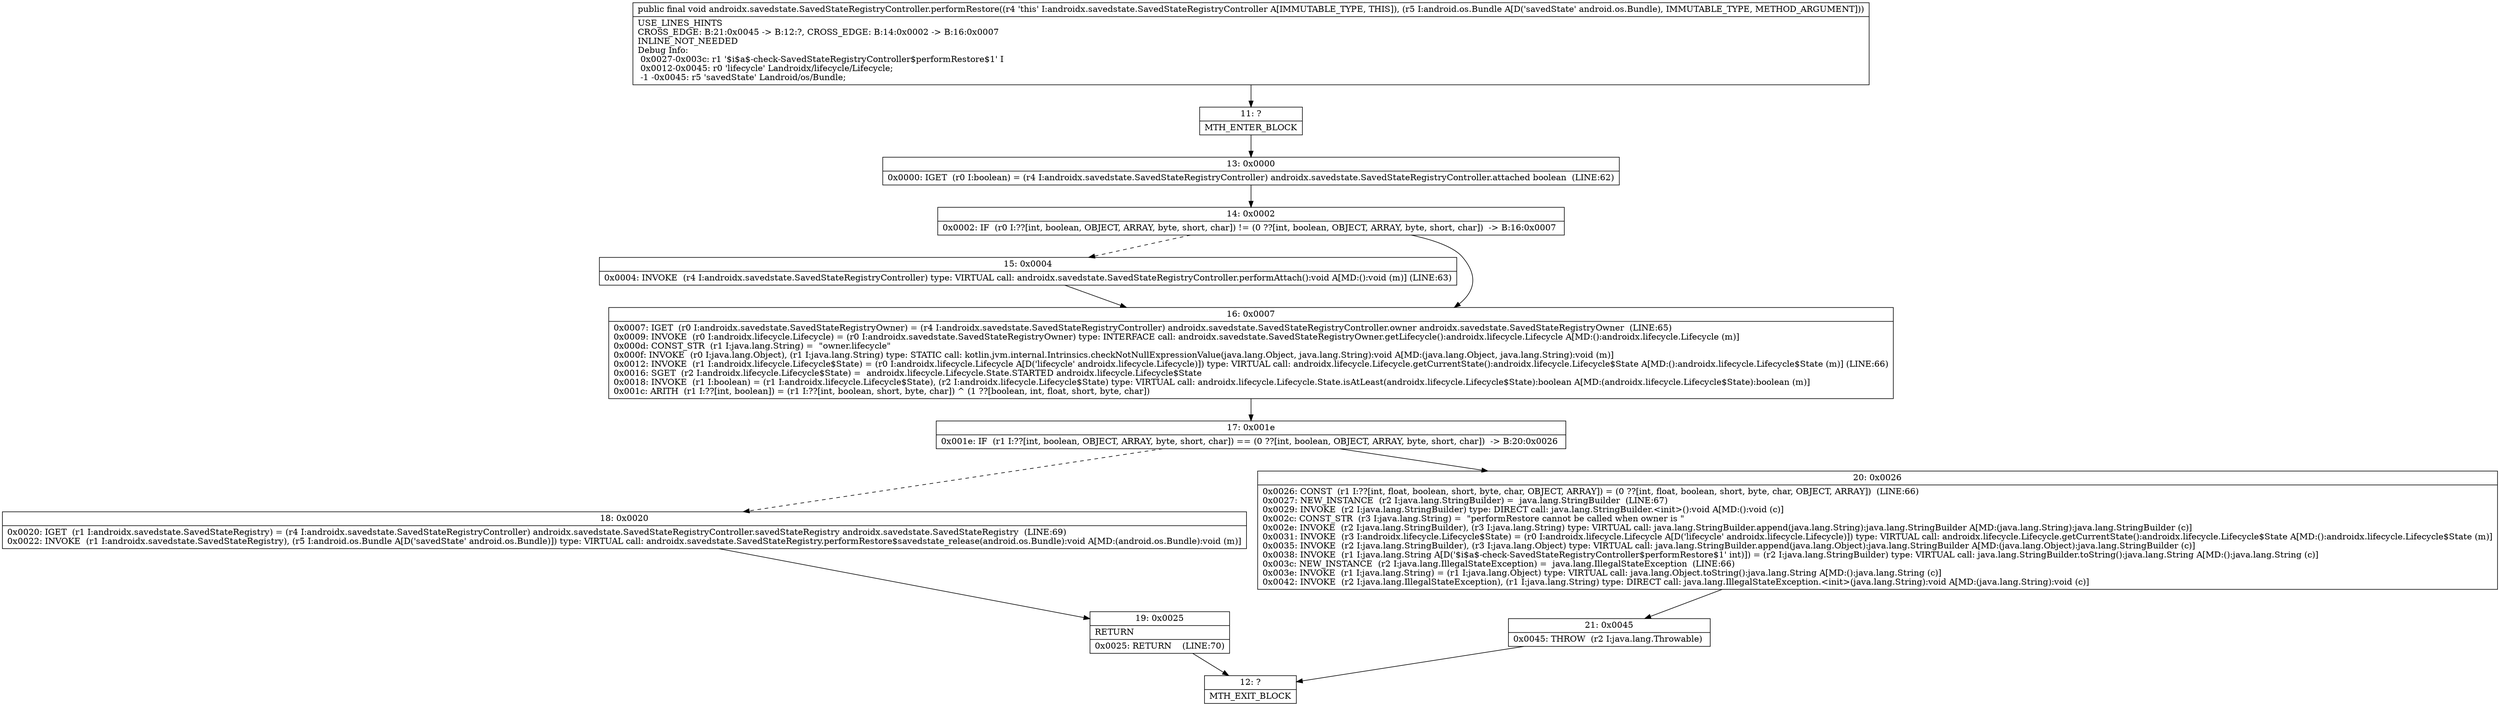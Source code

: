 digraph "CFG forandroidx.savedstate.SavedStateRegistryController.performRestore(Landroid\/os\/Bundle;)V" {
Node_11 [shape=record,label="{11\:\ ?|MTH_ENTER_BLOCK\l}"];
Node_13 [shape=record,label="{13\:\ 0x0000|0x0000: IGET  (r0 I:boolean) = (r4 I:androidx.savedstate.SavedStateRegistryController) androidx.savedstate.SavedStateRegistryController.attached boolean  (LINE:62)\l}"];
Node_14 [shape=record,label="{14\:\ 0x0002|0x0002: IF  (r0 I:??[int, boolean, OBJECT, ARRAY, byte, short, char]) != (0 ??[int, boolean, OBJECT, ARRAY, byte, short, char])  \-\> B:16:0x0007 \l}"];
Node_15 [shape=record,label="{15\:\ 0x0004|0x0004: INVOKE  (r4 I:androidx.savedstate.SavedStateRegistryController) type: VIRTUAL call: androidx.savedstate.SavedStateRegistryController.performAttach():void A[MD:():void (m)] (LINE:63)\l}"];
Node_16 [shape=record,label="{16\:\ 0x0007|0x0007: IGET  (r0 I:androidx.savedstate.SavedStateRegistryOwner) = (r4 I:androidx.savedstate.SavedStateRegistryController) androidx.savedstate.SavedStateRegistryController.owner androidx.savedstate.SavedStateRegistryOwner  (LINE:65)\l0x0009: INVOKE  (r0 I:androidx.lifecycle.Lifecycle) = (r0 I:androidx.savedstate.SavedStateRegistryOwner) type: INTERFACE call: androidx.savedstate.SavedStateRegistryOwner.getLifecycle():androidx.lifecycle.Lifecycle A[MD:():androidx.lifecycle.Lifecycle (m)]\l0x000d: CONST_STR  (r1 I:java.lang.String) =  \"owner.lifecycle\" \l0x000f: INVOKE  (r0 I:java.lang.Object), (r1 I:java.lang.String) type: STATIC call: kotlin.jvm.internal.Intrinsics.checkNotNullExpressionValue(java.lang.Object, java.lang.String):void A[MD:(java.lang.Object, java.lang.String):void (m)]\l0x0012: INVOKE  (r1 I:androidx.lifecycle.Lifecycle$State) = (r0 I:androidx.lifecycle.Lifecycle A[D('lifecycle' androidx.lifecycle.Lifecycle)]) type: VIRTUAL call: androidx.lifecycle.Lifecycle.getCurrentState():androidx.lifecycle.Lifecycle$State A[MD:():androidx.lifecycle.Lifecycle$State (m)] (LINE:66)\l0x0016: SGET  (r2 I:androidx.lifecycle.Lifecycle$State) =  androidx.lifecycle.Lifecycle.State.STARTED androidx.lifecycle.Lifecycle$State \l0x0018: INVOKE  (r1 I:boolean) = (r1 I:androidx.lifecycle.Lifecycle$State), (r2 I:androidx.lifecycle.Lifecycle$State) type: VIRTUAL call: androidx.lifecycle.Lifecycle.State.isAtLeast(androidx.lifecycle.Lifecycle$State):boolean A[MD:(androidx.lifecycle.Lifecycle$State):boolean (m)]\l0x001c: ARITH  (r1 I:??[int, boolean]) = (r1 I:??[int, boolean, short, byte, char]) ^ (1 ??[boolean, int, float, short, byte, char]) \l}"];
Node_17 [shape=record,label="{17\:\ 0x001e|0x001e: IF  (r1 I:??[int, boolean, OBJECT, ARRAY, byte, short, char]) == (0 ??[int, boolean, OBJECT, ARRAY, byte, short, char])  \-\> B:20:0x0026 \l}"];
Node_18 [shape=record,label="{18\:\ 0x0020|0x0020: IGET  (r1 I:androidx.savedstate.SavedStateRegistry) = (r4 I:androidx.savedstate.SavedStateRegistryController) androidx.savedstate.SavedStateRegistryController.savedStateRegistry androidx.savedstate.SavedStateRegistry  (LINE:69)\l0x0022: INVOKE  (r1 I:androidx.savedstate.SavedStateRegistry), (r5 I:android.os.Bundle A[D('savedState' android.os.Bundle)]) type: VIRTUAL call: androidx.savedstate.SavedStateRegistry.performRestore$savedstate_release(android.os.Bundle):void A[MD:(android.os.Bundle):void (m)]\l}"];
Node_19 [shape=record,label="{19\:\ 0x0025|RETURN\l|0x0025: RETURN    (LINE:70)\l}"];
Node_12 [shape=record,label="{12\:\ ?|MTH_EXIT_BLOCK\l}"];
Node_20 [shape=record,label="{20\:\ 0x0026|0x0026: CONST  (r1 I:??[int, float, boolean, short, byte, char, OBJECT, ARRAY]) = (0 ??[int, float, boolean, short, byte, char, OBJECT, ARRAY])  (LINE:66)\l0x0027: NEW_INSTANCE  (r2 I:java.lang.StringBuilder) =  java.lang.StringBuilder  (LINE:67)\l0x0029: INVOKE  (r2 I:java.lang.StringBuilder) type: DIRECT call: java.lang.StringBuilder.\<init\>():void A[MD:():void (c)]\l0x002c: CONST_STR  (r3 I:java.lang.String) =  \"performRestore cannot be called when owner is \" \l0x002e: INVOKE  (r2 I:java.lang.StringBuilder), (r3 I:java.lang.String) type: VIRTUAL call: java.lang.StringBuilder.append(java.lang.String):java.lang.StringBuilder A[MD:(java.lang.String):java.lang.StringBuilder (c)]\l0x0031: INVOKE  (r3 I:androidx.lifecycle.Lifecycle$State) = (r0 I:androidx.lifecycle.Lifecycle A[D('lifecycle' androidx.lifecycle.Lifecycle)]) type: VIRTUAL call: androidx.lifecycle.Lifecycle.getCurrentState():androidx.lifecycle.Lifecycle$State A[MD:():androidx.lifecycle.Lifecycle$State (m)]\l0x0035: INVOKE  (r2 I:java.lang.StringBuilder), (r3 I:java.lang.Object) type: VIRTUAL call: java.lang.StringBuilder.append(java.lang.Object):java.lang.StringBuilder A[MD:(java.lang.Object):java.lang.StringBuilder (c)]\l0x0038: INVOKE  (r1 I:java.lang.String A[D('$i$a$\-check\-SavedStateRegistryController$performRestore$1' int)]) = (r2 I:java.lang.StringBuilder) type: VIRTUAL call: java.lang.StringBuilder.toString():java.lang.String A[MD:():java.lang.String (c)]\l0x003c: NEW_INSTANCE  (r2 I:java.lang.IllegalStateException) =  java.lang.IllegalStateException  (LINE:66)\l0x003e: INVOKE  (r1 I:java.lang.String) = (r1 I:java.lang.Object) type: VIRTUAL call: java.lang.Object.toString():java.lang.String A[MD:():java.lang.String (c)]\l0x0042: INVOKE  (r2 I:java.lang.IllegalStateException), (r1 I:java.lang.String) type: DIRECT call: java.lang.IllegalStateException.\<init\>(java.lang.String):void A[MD:(java.lang.String):void (c)]\l}"];
Node_21 [shape=record,label="{21\:\ 0x0045|0x0045: THROW  (r2 I:java.lang.Throwable) \l}"];
MethodNode[shape=record,label="{public final void androidx.savedstate.SavedStateRegistryController.performRestore((r4 'this' I:androidx.savedstate.SavedStateRegistryController A[IMMUTABLE_TYPE, THIS]), (r5 I:android.os.Bundle A[D('savedState' android.os.Bundle), IMMUTABLE_TYPE, METHOD_ARGUMENT]))  | USE_LINES_HINTS\lCROSS_EDGE: B:21:0x0045 \-\> B:12:?, CROSS_EDGE: B:14:0x0002 \-\> B:16:0x0007\lINLINE_NOT_NEEDED\lDebug Info:\l  0x0027\-0x003c: r1 '$i$a$\-check\-SavedStateRegistryController$performRestore$1' I\l  0x0012\-0x0045: r0 'lifecycle' Landroidx\/lifecycle\/Lifecycle;\l  \-1 \-0x0045: r5 'savedState' Landroid\/os\/Bundle;\l}"];
MethodNode -> Node_11;Node_11 -> Node_13;
Node_13 -> Node_14;
Node_14 -> Node_15[style=dashed];
Node_14 -> Node_16;
Node_15 -> Node_16;
Node_16 -> Node_17;
Node_17 -> Node_18[style=dashed];
Node_17 -> Node_20;
Node_18 -> Node_19;
Node_19 -> Node_12;
Node_20 -> Node_21;
Node_21 -> Node_12;
}

